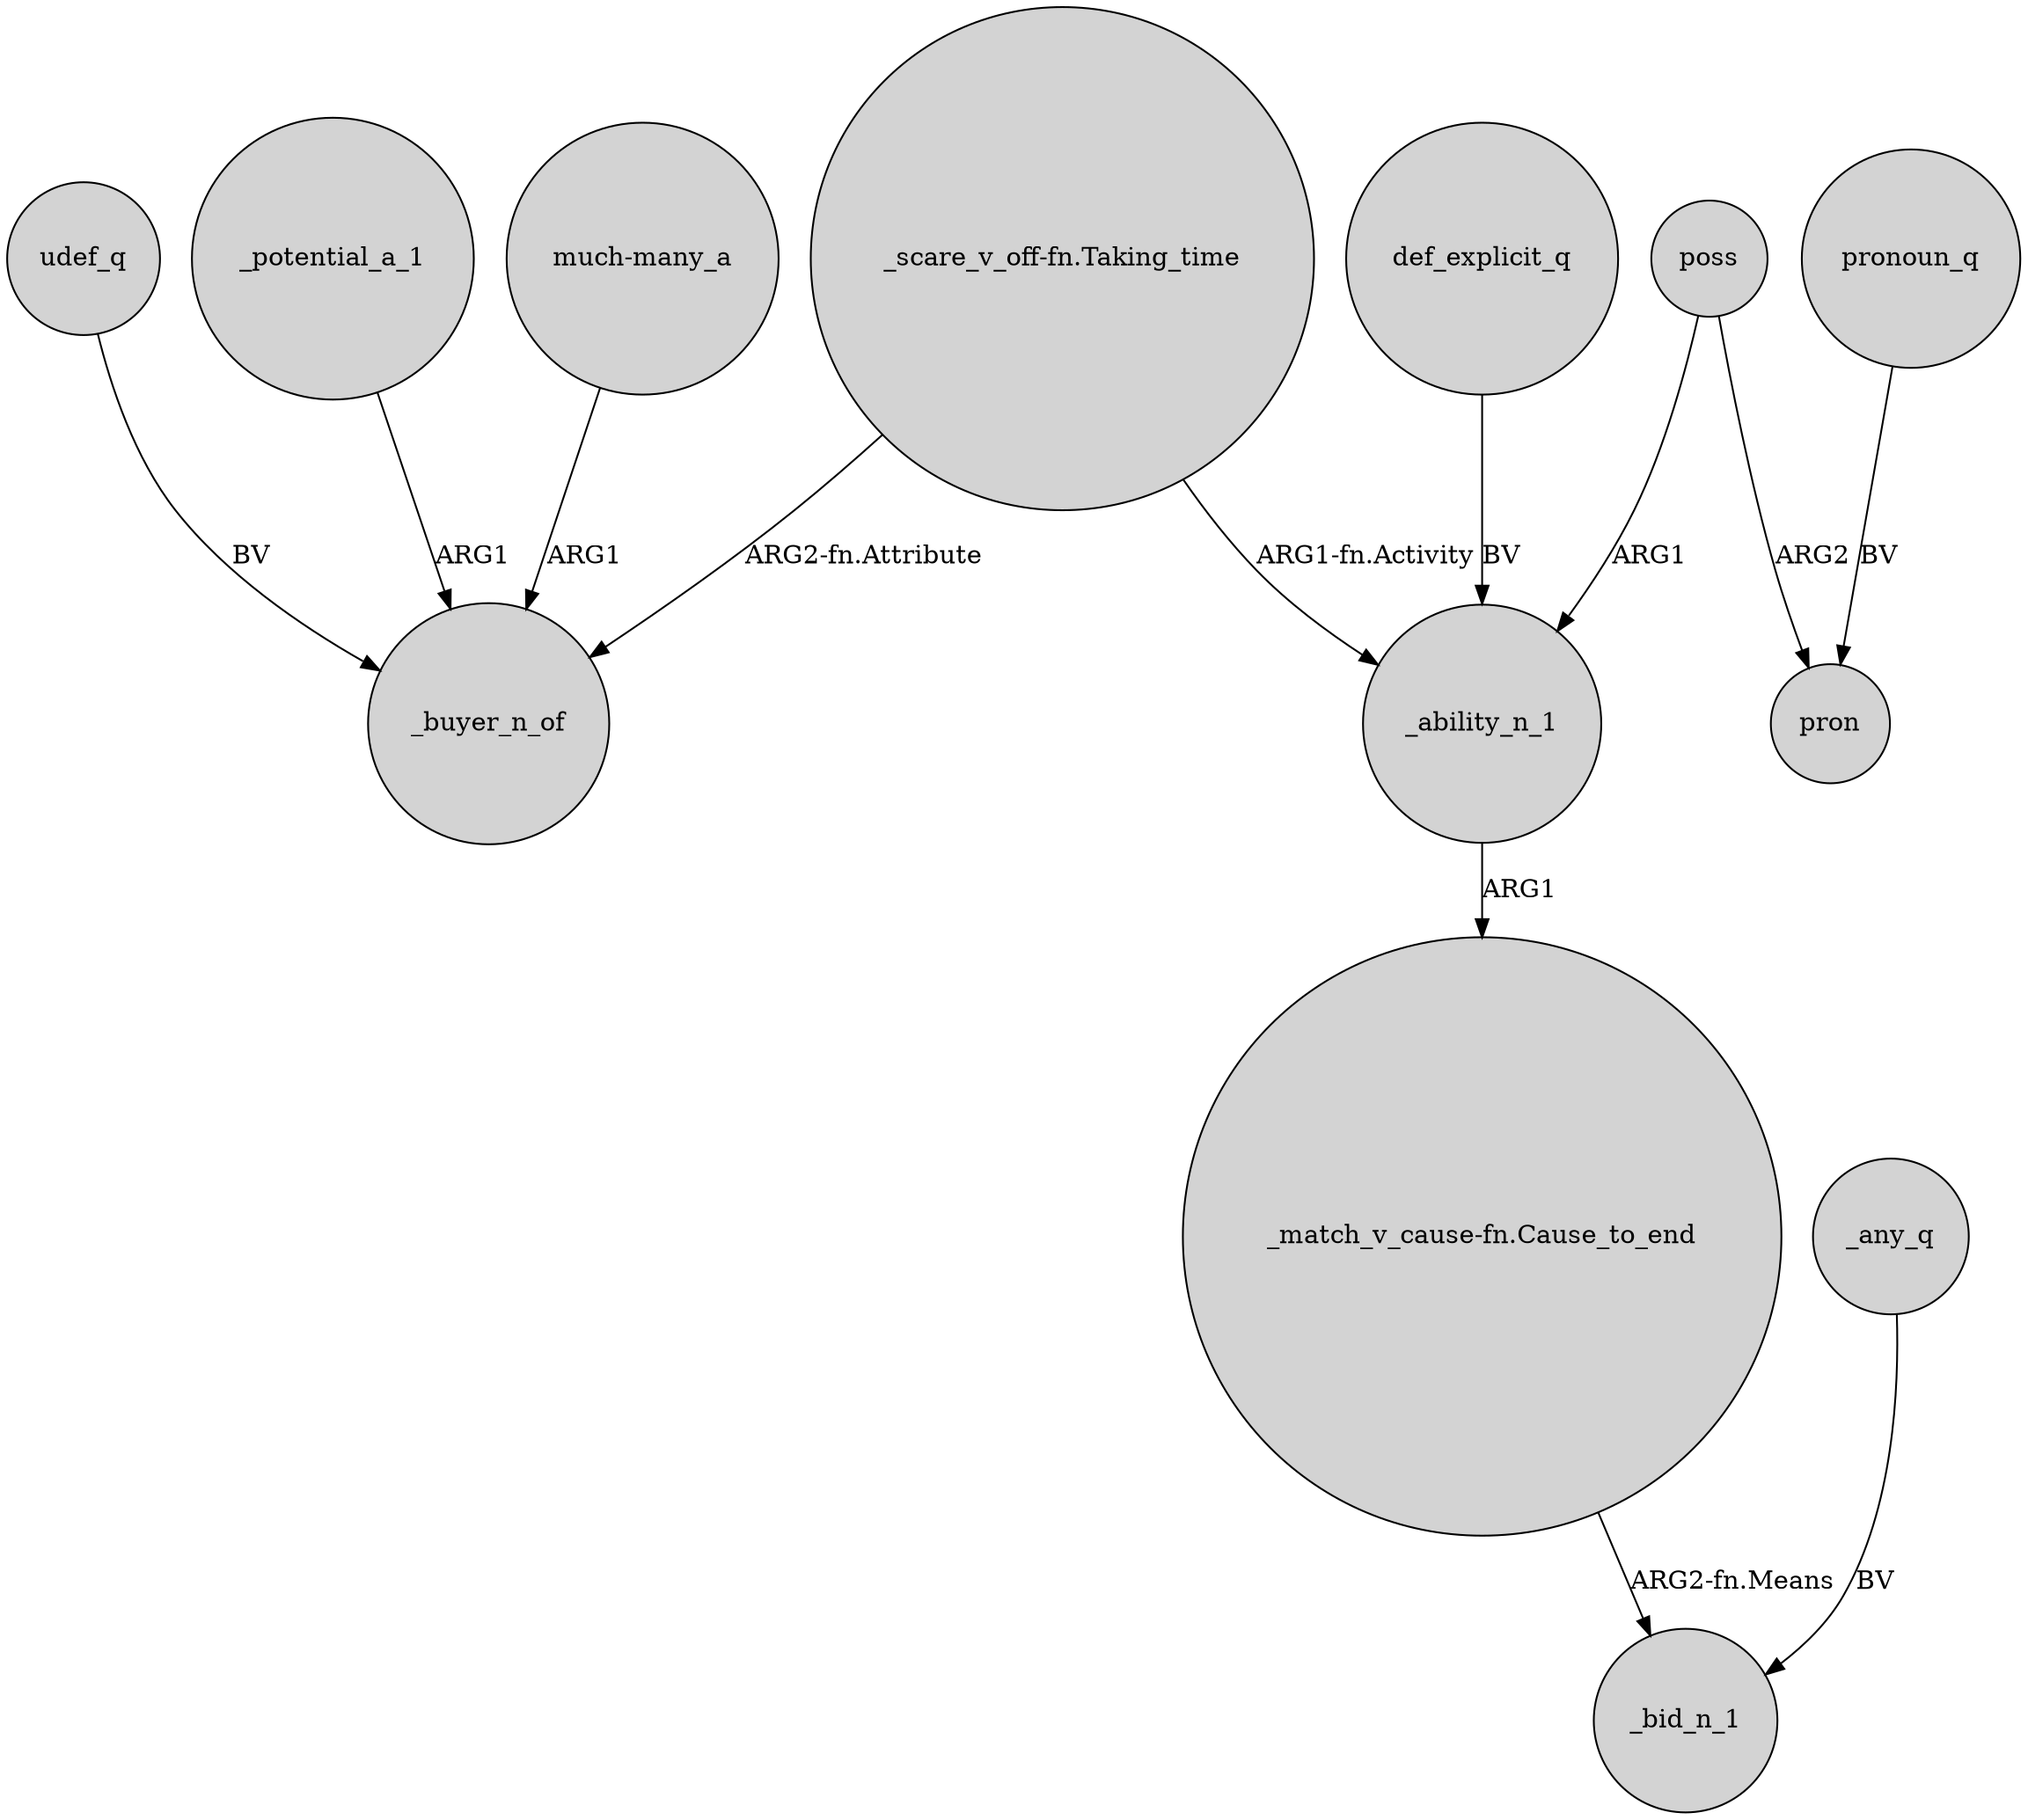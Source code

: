 digraph {
	node [shape=circle style=filled]
	_potential_a_1 -> _buyer_n_of [label=ARG1]
	_ability_n_1 -> "_match_v_cause-fn.Cause_to_end" [label=ARG1]
	udef_q -> _buyer_n_of [label=BV]
	"_scare_v_off-fn.Taking_time" -> _ability_n_1 [label="ARG1-fn.Activity"]
	"_match_v_cause-fn.Cause_to_end" -> _bid_n_1 [label="ARG2-fn.Means"]
	"_scare_v_off-fn.Taking_time" -> _buyer_n_of [label="ARG2-fn.Attribute"]
	"much-many_a" -> _buyer_n_of [label=ARG1]
	poss -> _ability_n_1 [label=ARG1]
	pronoun_q -> pron [label=BV]
	def_explicit_q -> _ability_n_1 [label=BV]
	_any_q -> _bid_n_1 [label=BV]
	poss -> pron [label=ARG2]
}
